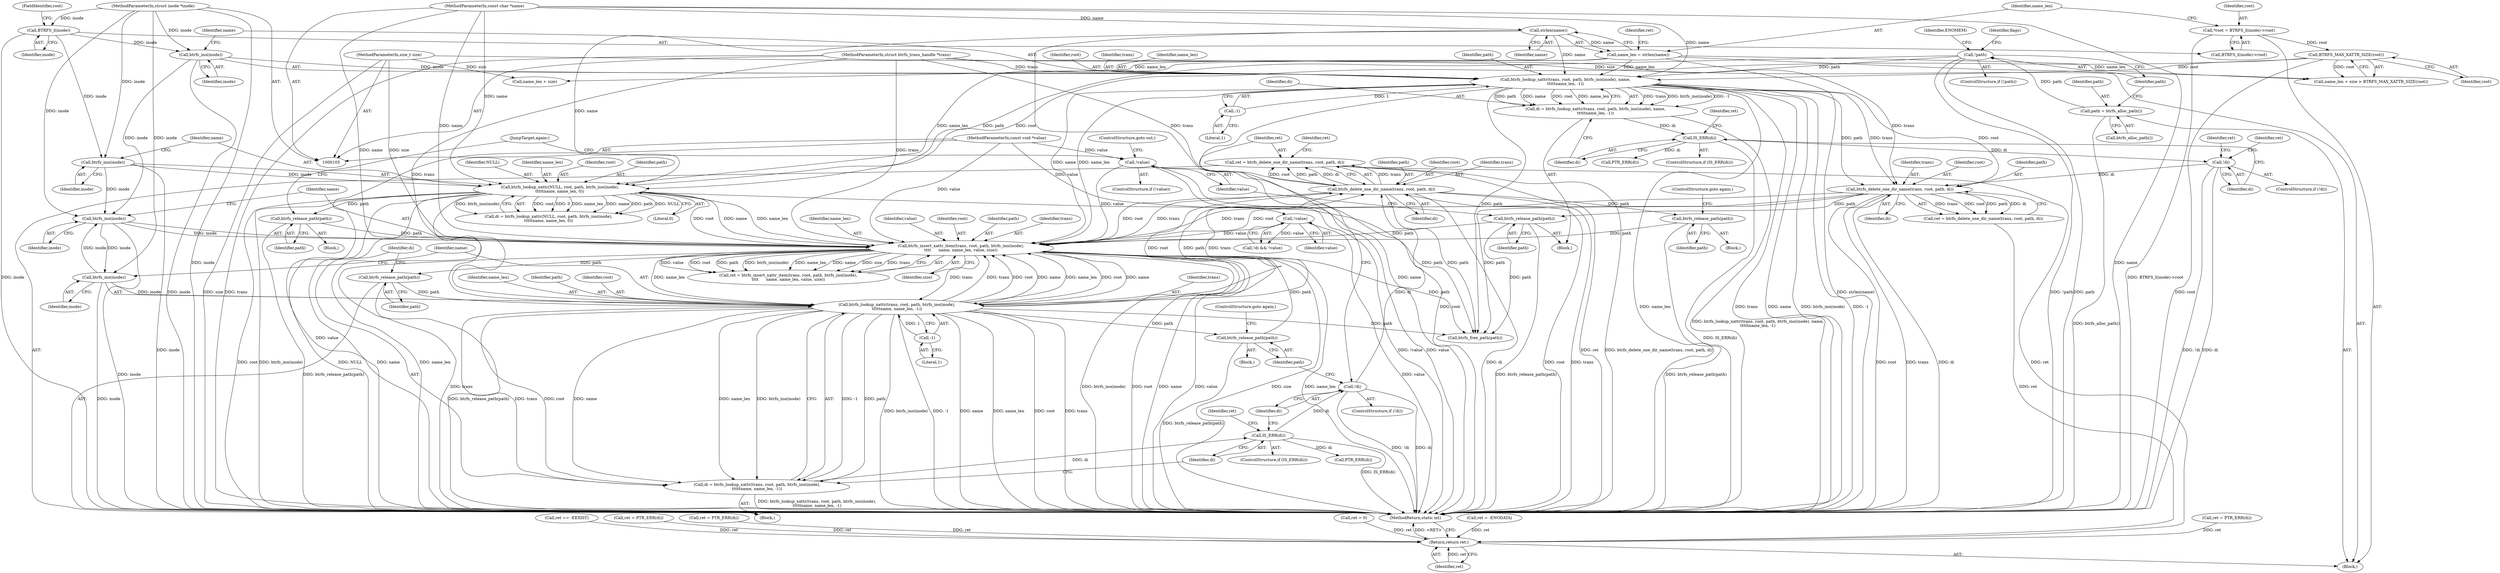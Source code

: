 digraph "1_linux_5f5bc6b1e2d5a6f827bc860ef2dc5b6f365d1339_1@API" {
"1000297" [label="(Call,ret = btrfs_delete_one_dir_name(trans, root, path, di))"];
"1000299" [label="(Call,btrfs_delete_one_dir_name(trans, root, path, di))"];
"1000270" [label="(Call,btrfs_lookup_xattr(trans, root, path, btrfs_ino(inode),\n\t\t\t\t\tname, name_len, -1))"];
"1000236" [label="(Call,btrfs_insert_xattr_item(trans, root, path, btrfs_ino(inode),\n\t\t\t\t      name, name_len, value, size))"];
"1000188" [label="(Call,btrfs_delete_one_dir_name(trans, root, path, di))"];
"1000157" [label="(Call,btrfs_lookup_xattr(trans, root, path, btrfs_ino(inode), name,\n\t\t\t\t\tname_len, -1))"];
"1000106" [label="(MethodParameterIn,struct btrfs_trans_handle *trans)"];
"1000136" [label="(Call,BTRFS_MAX_XATTR_SIZE(root))"];
"1000115" [label="(Call,*root = BTRFS_I(inode)->root)"];
"1000145" [label="(Call,!path)"];
"1000141" [label="(Call,path = btrfs_alloc_path())"];
"1000161" [label="(Call,btrfs_ino(inode))"];
"1000118" [label="(Call,BTRFS_I(inode))"];
"1000107" [label="(MethodParameterIn,struct inode *inode)"];
"1000125" [label="(Call,strlen(name))"];
"1000108" [label="(MethodParameterIn,const char *name)"];
"1000123" [label="(Call,name_len = strlen(name))"];
"1000165" [label="(Call,-1)"];
"1000178" [label="(Call,!di)"];
"1000168" [label="(Call,IS_ERR(di))"];
"1000155" [label="(Call,di = btrfs_lookup_xattr(trans, root, path, btrfs_ino(inode), name,\n\t\t\t\t\tname_len, -1))"];
"1000206" [label="(Call,btrfs_lookup_xattr(NULL, root, path, btrfs_ino(inode),\n\t\t\t\t\tname, name_len, 0))"];
"1000210" [label="(Call,btrfs_ino(inode))"];
"1000310" [label="(Call,btrfs_release_path(path))"];
"1000294" [label="(Call,btrfs_release_path(path))"];
"1000196" [label="(Call,btrfs_release_path(path))"];
"1000231" [label="(Call,btrfs_release_path(path))"];
"1000240" [label="(Call,btrfs_ino(inode))"];
"1000274" [label="(Call,btrfs_ino(inode))"];
"1000199" [label="(Call,!value)"];
"1000109" [label="(MethodParameterIn,const void *value)"];
"1000228" [label="(Call,!value)"];
"1000110" [label="(MethodParameterIn,size_t size)"];
"1000266" [label="(Call,btrfs_release_path(path))"];
"1000278" [label="(Call,-1)"];
"1000291" [label="(Call,!di)"];
"1000281" [label="(Call,IS_ERR(di))"];
"1000268" [label="(Call,di = btrfs_lookup_xattr(trans, root, path, btrfs_ino(inode),\n\t\t\t\t\tname, name_len, -1))"];
"1000316" [label="(Return,return ret;)"];
"1000177" [label="(ControlStructure,if (!di))"];
"1000241" [label="(Identifier,inode)"];
"1000243" [label="(Identifier,name_len)"];
"1000112" [label="(Block,)"];
"1000231" [label="(Call,btrfs_release_path(path))"];
"1000269" [label="(Identifier,di)"];
"1000229" [label="(Identifier,value)"];
"1000200" [label="(Identifier,value)"];
"1000284" [label="(Call,ret = PTR_ERR(di))"];
"1000152" [label="(Identifier,flags)"];
"1000314" [label="(Call,btrfs_free_path(path))"];
"1000256" [label="(Call,ret == -EEXIST)"];
"1000118" [label="(Call,BTRFS_I(inode))"];
"1000266" [label="(Call,btrfs_release_path(path))"];
"1000163" [label="(Identifier,name)"];
"1000207" [label="(Identifier,NULL)"];
"1000108" [label="(MethodParameterIn,const char *name)"];
"1000225" [label="(Call,!di && !value)"];
"1000133" [label="(Call,name_len + size)"];
"1000210" [label="(Call,btrfs_ino(inode))"];
"1000171" [label="(Call,ret = PTR_ERR(di))"];
"1000278" [label="(Call,-1)"];
"1000178" [label="(Call,!di)"];
"1000199" [label="(Call,!value)"];
"1000137" [label="(Identifier,root)"];
"1000129" [label="(Identifier,ret)"];
"1000149" [label="(Identifier,ENOMEM)"];
"1000212" [label="(Identifier,name)"];
"1000188" [label="(Call,btrfs_delete_one_dir_name(trans, root, path, di))"];
"1000123" [label="(Call,name_len = strlen(name))"];
"1000305" [label="(Identifier,ret)"];
"1000157" [label="(Call,btrfs_lookup_xattr(trans, root, path, btrfs_ino(inode), name,\n\t\t\t\t\tname_len, -1))"];
"1000228" [label="(Call,!value)"];
"1000161" [label="(Call,btrfs_ino(inode))"];
"1000132" [label="(Call,name_len + size > BTRFS_MAX_XATTR_SIZE(root))"];
"1000309" [label="(Block,)"];
"1000234" [label="(Call,ret = btrfs_insert_xattr_item(trans, root, path, btrfs_ino(inode),\n\t\t\t\t      name, name_len, value, size))"];
"1000317" [label="(Identifier,ret)"];
"1000124" [label="(Identifier,name_len)"];
"1000120" [label="(FieldIdentifier,root)"];
"1000271" [label="(Identifier,trans)"];
"1000316" [label="(Return,return ret;)"];
"1000311" [label="(Identifier,path)"];
"1000146" [label="(Identifier,path)"];
"1000292" [label="(Identifier,di)"];
"1000219" [label="(Call,ret = PTR_ERR(di))"];
"1000275" [label="(Identifier,inode)"];
"1000242" [label="(Identifier,name)"];
"1000310" [label="(Call,btrfs_release_path(path))"];
"1000280" [label="(ControlStructure,if (IS_ERR(di)))"];
"1000116" [label="(Identifier,root)"];
"1000245" [label="(Identifier,size)"];
"1000179" [label="(Identifier,di)"];
"1000144" [label="(ControlStructure,if (!path))"];
"1000125" [label="(Call,strlen(name))"];
"1000303" [label="(Identifier,di)"];
"1000173" [label="(Call,PTR_ERR(di))"];
"1000128" [label="(Call,ret = 0)"];
"1000107" [label="(MethodParameterIn,struct inode *inode)"];
"1000203" [label="(Block,)"];
"1000244" [label="(Identifier,value)"];
"1000190" [label="(Identifier,root)"];
"1000162" [label="(Identifier,inode)"];
"1000302" [label="(Identifier,path)"];
"1000143" [label="(Call,btrfs_alloc_path())"];
"1000285" [label="(Identifier,ret)"];
"1000291" [label="(Call,!di)"];
"1000238" [label="(Identifier,root)"];
"1000277" [label="(Identifier,name_len)"];
"1000117" [label="(Call,BTRFS_I(inode)->root)"];
"1000141" [label="(Call,path = btrfs_alloc_path())"];
"1000172" [label="(Identifier,ret)"];
"1000268" [label="(Call,di = btrfs_lookup_xattr(trans, root, path, btrfs_ino(inode),\n\t\t\t\t\tname, name_len, -1))"];
"1000191" [label="(Identifier,path)"];
"1000301" [label="(Identifier,root)"];
"1000106" [label="(MethodParameterIn,struct btrfs_trans_handle *trans)"];
"1000260" [label="(Block,)"];
"1000273" [label="(Identifier,path)"];
"1000232" [label="(Identifier,path)"];
"1000318" [label="(MethodReturn,static int)"];
"1000126" [label="(Identifier,name)"];
"1000270" [label="(Call,btrfs_lookup_xattr(trans, root, path, btrfs_ino(inode),\n\t\t\t\t\tname, name_len, -1))"];
"1000233" [label="(JumpTarget,again:)"];
"1000192" [label="(Identifier,di)"];
"1000213" [label="(Identifier,name_len)"];
"1000158" [label="(Identifier,trans)"];
"1000198" [label="(ControlStructure,if (!value))"];
"1000208" [label="(Identifier,root)"];
"1000154" [label="(Block,)"];
"1000186" [label="(Call,ret = btrfs_delete_one_dir_name(trans, root, path, di))"];
"1000109" [label="(MethodParameterIn,const void *value)"];
"1000110" [label="(MethodParameterIn,size_t size)"];
"1000267" [label="(Identifier,path)"];
"1000167" [label="(ControlStructure,if (IS_ERR(di)))"];
"1000295" [label="(Identifier,path)"];
"1000155" [label="(Call,di = btrfs_lookup_xattr(trans, root, path, btrfs_ino(inode), name,\n\t\t\t\t\tname_len, -1))"];
"1000204" [label="(Call,di = btrfs_lookup_xattr(NULL, root, path, btrfs_ino(inode),\n\t\t\t\t\tname, name_len, 0))"];
"1000201" [label="(ControlStructure,goto out;)"];
"1000239" [label="(Identifier,path)"];
"1000189" [label="(Identifier,trans)"];
"1000168" [label="(Call,IS_ERR(di))"];
"1000297" [label="(Call,ret = btrfs_delete_one_dir_name(trans, root, path, di))"];
"1000182" [label="(Identifier,ret)"];
"1000298" [label="(Identifier,ret)"];
"1000272" [label="(Identifier,root)"];
"1000290" [label="(ControlStructure,if (!di))"];
"1000300" [label="(Identifier,trans)"];
"1000165" [label="(Call,-1)"];
"1000197" [label="(Identifier,path)"];
"1000281" [label="(Call,IS_ERR(di))"];
"1000276" [label="(Identifier,name)"];
"1000164" [label="(Identifier,name_len)"];
"1000299" [label="(Call,btrfs_delete_one_dir_name(trans, root, path, di))"];
"1000237" [label="(Identifier,trans)"];
"1000169" [label="(Identifier,di)"];
"1000296" [label="(ControlStructure,goto again;)"];
"1000274" [label="(Call,btrfs_ino(inode))"];
"1000166" [label="(Literal,1)"];
"1000214" [label="(Literal,0)"];
"1000293" [label="(Block,)"];
"1000206" [label="(Call,btrfs_lookup_xattr(NULL, root, path, btrfs_ino(inode),\n\t\t\t\t\tname, name_len, 0))"];
"1000160" [label="(Identifier,path)"];
"1000187" [label="(Identifier,ret)"];
"1000286" [label="(Call,PTR_ERR(di))"];
"1000279" [label="(Literal,1)"];
"1000294" [label="(Call,btrfs_release_path(path))"];
"1000209" [label="(Identifier,path)"];
"1000181" [label="(Call,ret = -ENODATA)"];
"1000136" [label="(Call,BTRFS_MAX_XATTR_SIZE(root))"];
"1000236" [label="(Call,btrfs_insert_xattr_item(trans, root, path, btrfs_ino(inode),\n\t\t\t\t      name, name_len, value, size))"];
"1000115" [label="(Call,*root = BTRFS_I(inode)->root)"];
"1000240" [label="(Call,btrfs_ino(inode))"];
"1000312" [label="(ControlStructure,goto again;)"];
"1000142" [label="(Identifier,path)"];
"1000282" [label="(Identifier,di)"];
"1000156" [label="(Identifier,di)"];
"1000196" [label="(Call,btrfs_release_path(path))"];
"1000159" [label="(Identifier,root)"];
"1000119" [label="(Identifier,inode)"];
"1000211" [label="(Identifier,inode)"];
"1000145" [label="(Call,!path)"];
"1000297" -> "1000260"  [label="AST: "];
"1000297" -> "1000299"  [label="CFG: "];
"1000298" -> "1000297"  [label="AST: "];
"1000299" -> "1000297"  [label="AST: "];
"1000305" -> "1000297"  [label="CFG: "];
"1000297" -> "1000318"  [label="DDG: ret"];
"1000297" -> "1000318"  [label="DDG: btrfs_delete_one_dir_name(trans, root, path, di)"];
"1000299" -> "1000297"  [label="DDG: trans"];
"1000299" -> "1000297"  [label="DDG: root"];
"1000299" -> "1000297"  [label="DDG: path"];
"1000299" -> "1000297"  [label="DDG: di"];
"1000297" -> "1000316"  [label="DDG: ret"];
"1000299" -> "1000303"  [label="CFG: "];
"1000300" -> "1000299"  [label="AST: "];
"1000301" -> "1000299"  [label="AST: "];
"1000302" -> "1000299"  [label="AST: "];
"1000303" -> "1000299"  [label="AST: "];
"1000299" -> "1000318"  [label="DDG: di"];
"1000299" -> "1000318"  [label="DDG: root"];
"1000299" -> "1000318"  [label="DDG: trans"];
"1000299" -> "1000236"  [label="DDG: trans"];
"1000299" -> "1000236"  [label="DDG: root"];
"1000270" -> "1000299"  [label="DDG: trans"];
"1000270" -> "1000299"  [label="DDG: root"];
"1000270" -> "1000299"  [label="DDG: path"];
"1000106" -> "1000299"  [label="DDG: trans"];
"1000291" -> "1000299"  [label="DDG: di"];
"1000299" -> "1000310"  [label="DDG: path"];
"1000299" -> "1000314"  [label="DDG: path"];
"1000270" -> "1000268"  [label="AST: "];
"1000270" -> "1000278"  [label="CFG: "];
"1000271" -> "1000270"  [label="AST: "];
"1000272" -> "1000270"  [label="AST: "];
"1000273" -> "1000270"  [label="AST: "];
"1000274" -> "1000270"  [label="AST: "];
"1000276" -> "1000270"  [label="AST: "];
"1000277" -> "1000270"  [label="AST: "];
"1000278" -> "1000270"  [label="AST: "];
"1000268" -> "1000270"  [label="CFG: "];
"1000270" -> "1000318"  [label="DDG: btrfs_ino(inode)"];
"1000270" -> "1000318"  [label="DDG: -1"];
"1000270" -> "1000318"  [label="DDG: name"];
"1000270" -> "1000318"  [label="DDG: name_len"];
"1000270" -> "1000318"  [label="DDG: root"];
"1000270" -> "1000318"  [label="DDG: trans"];
"1000270" -> "1000236"  [label="DDG: trans"];
"1000270" -> "1000236"  [label="DDG: root"];
"1000270" -> "1000236"  [label="DDG: name"];
"1000270" -> "1000236"  [label="DDG: name_len"];
"1000270" -> "1000268"  [label="DDG: -1"];
"1000270" -> "1000268"  [label="DDG: path"];
"1000270" -> "1000268"  [label="DDG: trans"];
"1000270" -> "1000268"  [label="DDG: root"];
"1000270" -> "1000268"  [label="DDG: name"];
"1000270" -> "1000268"  [label="DDG: name_len"];
"1000270" -> "1000268"  [label="DDG: btrfs_ino(inode)"];
"1000236" -> "1000270"  [label="DDG: trans"];
"1000236" -> "1000270"  [label="DDG: root"];
"1000236" -> "1000270"  [label="DDG: name"];
"1000236" -> "1000270"  [label="DDG: name_len"];
"1000106" -> "1000270"  [label="DDG: trans"];
"1000266" -> "1000270"  [label="DDG: path"];
"1000274" -> "1000270"  [label="DDG: inode"];
"1000108" -> "1000270"  [label="DDG: name"];
"1000278" -> "1000270"  [label="DDG: 1"];
"1000270" -> "1000294"  [label="DDG: path"];
"1000270" -> "1000314"  [label="DDG: path"];
"1000236" -> "1000234"  [label="AST: "];
"1000236" -> "1000245"  [label="CFG: "];
"1000237" -> "1000236"  [label="AST: "];
"1000238" -> "1000236"  [label="AST: "];
"1000239" -> "1000236"  [label="AST: "];
"1000240" -> "1000236"  [label="AST: "];
"1000242" -> "1000236"  [label="AST: "];
"1000243" -> "1000236"  [label="AST: "];
"1000244" -> "1000236"  [label="AST: "];
"1000245" -> "1000236"  [label="AST: "];
"1000234" -> "1000236"  [label="CFG: "];
"1000236" -> "1000318"  [label="DDG: trans"];
"1000236" -> "1000318"  [label="DDG: btrfs_ino(inode)"];
"1000236" -> "1000318"  [label="DDG: root"];
"1000236" -> "1000318"  [label="DDG: name"];
"1000236" -> "1000318"  [label="DDG: value"];
"1000236" -> "1000318"  [label="DDG: size"];
"1000236" -> "1000318"  [label="DDG: name_len"];
"1000236" -> "1000234"  [label="DDG: value"];
"1000236" -> "1000234"  [label="DDG: root"];
"1000236" -> "1000234"  [label="DDG: path"];
"1000236" -> "1000234"  [label="DDG: btrfs_ino(inode)"];
"1000236" -> "1000234"  [label="DDG: name_len"];
"1000236" -> "1000234"  [label="DDG: name"];
"1000236" -> "1000234"  [label="DDG: size"];
"1000236" -> "1000234"  [label="DDG: trans"];
"1000188" -> "1000236"  [label="DDG: trans"];
"1000188" -> "1000236"  [label="DDG: root"];
"1000106" -> "1000236"  [label="DDG: trans"];
"1000206" -> "1000236"  [label="DDG: root"];
"1000206" -> "1000236"  [label="DDG: name"];
"1000206" -> "1000236"  [label="DDG: name_len"];
"1000310" -> "1000236"  [label="DDG: path"];
"1000294" -> "1000236"  [label="DDG: path"];
"1000196" -> "1000236"  [label="DDG: path"];
"1000231" -> "1000236"  [label="DDG: path"];
"1000240" -> "1000236"  [label="DDG: inode"];
"1000157" -> "1000236"  [label="DDG: name"];
"1000157" -> "1000236"  [label="DDG: name_len"];
"1000108" -> "1000236"  [label="DDG: name"];
"1000199" -> "1000236"  [label="DDG: value"];
"1000228" -> "1000236"  [label="DDG: value"];
"1000109" -> "1000236"  [label="DDG: value"];
"1000110" -> "1000236"  [label="DDG: size"];
"1000236" -> "1000266"  [label="DDG: path"];
"1000236" -> "1000314"  [label="DDG: path"];
"1000188" -> "1000186"  [label="AST: "];
"1000188" -> "1000192"  [label="CFG: "];
"1000189" -> "1000188"  [label="AST: "];
"1000190" -> "1000188"  [label="AST: "];
"1000191" -> "1000188"  [label="AST: "];
"1000192" -> "1000188"  [label="AST: "];
"1000186" -> "1000188"  [label="CFG: "];
"1000188" -> "1000318"  [label="DDG: root"];
"1000188" -> "1000318"  [label="DDG: trans"];
"1000188" -> "1000318"  [label="DDG: di"];
"1000188" -> "1000186"  [label="DDG: trans"];
"1000188" -> "1000186"  [label="DDG: root"];
"1000188" -> "1000186"  [label="DDG: path"];
"1000188" -> "1000186"  [label="DDG: di"];
"1000157" -> "1000188"  [label="DDG: trans"];
"1000157" -> "1000188"  [label="DDG: root"];
"1000157" -> "1000188"  [label="DDG: path"];
"1000106" -> "1000188"  [label="DDG: trans"];
"1000178" -> "1000188"  [label="DDG: di"];
"1000188" -> "1000196"  [label="DDG: path"];
"1000188" -> "1000314"  [label="DDG: path"];
"1000157" -> "1000155"  [label="AST: "];
"1000157" -> "1000165"  [label="CFG: "];
"1000158" -> "1000157"  [label="AST: "];
"1000159" -> "1000157"  [label="AST: "];
"1000160" -> "1000157"  [label="AST: "];
"1000161" -> "1000157"  [label="AST: "];
"1000163" -> "1000157"  [label="AST: "];
"1000164" -> "1000157"  [label="AST: "];
"1000165" -> "1000157"  [label="AST: "];
"1000155" -> "1000157"  [label="CFG: "];
"1000157" -> "1000318"  [label="DDG: root"];
"1000157" -> "1000318"  [label="DDG: name_len"];
"1000157" -> "1000318"  [label="DDG: trans"];
"1000157" -> "1000318"  [label="DDG: name"];
"1000157" -> "1000318"  [label="DDG: btrfs_ino(inode)"];
"1000157" -> "1000318"  [label="DDG: -1"];
"1000157" -> "1000155"  [label="DDG: trans"];
"1000157" -> "1000155"  [label="DDG: btrfs_ino(inode)"];
"1000157" -> "1000155"  [label="DDG: -1"];
"1000157" -> "1000155"  [label="DDG: path"];
"1000157" -> "1000155"  [label="DDG: name"];
"1000157" -> "1000155"  [label="DDG: root"];
"1000157" -> "1000155"  [label="DDG: name_len"];
"1000106" -> "1000157"  [label="DDG: trans"];
"1000136" -> "1000157"  [label="DDG: root"];
"1000145" -> "1000157"  [label="DDG: path"];
"1000161" -> "1000157"  [label="DDG: inode"];
"1000125" -> "1000157"  [label="DDG: name"];
"1000108" -> "1000157"  [label="DDG: name"];
"1000123" -> "1000157"  [label="DDG: name_len"];
"1000165" -> "1000157"  [label="DDG: 1"];
"1000157" -> "1000314"  [label="DDG: path"];
"1000106" -> "1000105"  [label="AST: "];
"1000106" -> "1000318"  [label="DDG: trans"];
"1000136" -> "1000132"  [label="AST: "];
"1000136" -> "1000137"  [label="CFG: "];
"1000137" -> "1000136"  [label="AST: "];
"1000132" -> "1000136"  [label="CFG: "];
"1000136" -> "1000318"  [label="DDG: root"];
"1000136" -> "1000132"  [label="DDG: root"];
"1000115" -> "1000136"  [label="DDG: root"];
"1000136" -> "1000206"  [label="DDG: root"];
"1000115" -> "1000112"  [label="AST: "];
"1000115" -> "1000117"  [label="CFG: "];
"1000116" -> "1000115"  [label="AST: "];
"1000117" -> "1000115"  [label="AST: "];
"1000124" -> "1000115"  [label="CFG: "];
"1000115" -> "1000318"  [label="DDG: BTRFS_I(inode)->root"];
"1000145" -> "1000144"  [label="AST: "];
"1000145" -> "1000146"  [label="CFG: "];
"1000146" -> "1000145"  [label="AST: "];
"1000149" -> "1000145"  [label="CFG: "];
"1000152" -> "1000145"  [label="CFG: "];
"1000145" -> "1000318"  [label="DDG: !path"];
"1000145" -> "1000318"  [label="DDG: path"];
"1000141" -> "1000145"  [label="DDG: path"];
"1000145" -> "1000206"  [label="DDG: path"];
"1000141" -> "1000112"  [label="AST: "];
"1000141" -> "1000143"  [label="CFG: "];
"1000142" -> "1000141"  [label="AST: "];
"1000143" -> "1000141"  [label="AST: "];
"1000146" -> "1000141"  [label="CFG: "];
"1000141" -> "1000318"  [label="DDG: btrfs_alloc_path()"];
"1000161" -> "1000162"  [label="CFG: "];
"1000162" -> "1000161"  [label="AST: "];
"1000163" -> "1000161"  [label="CFG: "];
"1000161" -> "1000318"  [label="DDG: inode"];
"1000118" -> "1000161"  [label="DDG: inode"];
"1000107" -> "1000161"  [label="DDG: inode"];
"1000161" -> "1000240"  [label="DDG: inode"];
"1000118" -> "1000117"  [label="AST: "];
"1000118" -> "1000119"  [label="CFG: "];
"1000119" -> "1000118"  [label="AST: "];
"1000120" -> "1000118"  [label="CFG: "];
"1000118" -> "1000318"  [label="DDG: inode"];
"1000107" -> "1000118"  [label="DDG: inode"];
"1000118" -> "1000210"  [label="DDG: inode"];
"1000107" -> "1000105"  [label="AST: "];
"1000107" -> "1000318"  [label="DDG: inode"];
"1000107" -> "1000210"  [label="DDG: inode"];
"1000107" -> "1000240"  [label="DDG: inode"];
"1000107" -> "1000274"  [label="DDG: inode"];
"1000125" -> "1000123"  [label="AST: "];
"1000125" -> "1000126"  [label="CFG: "];
"1000126" -> "1000125"  [label="AST: "];
"1000123" -> "1000125"  [label="CFG: "];
"1000125" -> "1000318"  [label="DDG: name"];
"1000125" -> "1000123"  [label="DDG: name"];
"1000108" -> "1000125"  [label="DDG: name"];
"1000125" -> "1000206"  [label="DDG: name"];
"1000108" -> "1000105"  [label="AST: "];
"1000108" -> "1000318"  [label="DDG: name"];
"1000108" -> "1000206"  [label="DDG: name"];
"1000123" -> "1000112"  [label="AST: "];
"1000124" -> "1000123"  [label="AST: "];
"1000129" -> "1000123"  [label="CFG: "];
"1000123" -> "1000318"  [label="DDG: strlen(name)"];
"1000123" -> "1000132"  [label="DDG: name_len"];
"1000123" -> "1000133"  [label="DDG: name_len"];
"1000123" -> "1000206"  [label="DDG: name_len"];
"1000165" -> "1000166"  [label="CFG: "];
"1000166" -> "1000165"  [label="AST: "];
"1000178" -> "1000177"  [label="AST: "];
"1000178" -> "1000179"  [label="CFG: "];
"1000179" -> "1000178"  [label="AST: "];
"1000182" -> "1000178"  [label="CFG: "];
"1000187" -> "1000178"  [label="CFG: "];
"1000178" -> "1000318"  [label="DDG: !di"];
"1000178" -> "1000318"  [label="DDG: di"];
"1000168" -> "1000178"  [label="DDG: di"];
"1000168" -> "1000167"  [label="AST: "];
"1000168" -> "1000169"  [label="CFG: "];
"1000169" -> "1000168"  [label="AST: "];
"1000172" -> "1000168"  [label="CFG: "];
"1000179" -> "1000168"  [label="CFG: "];
"1000168" -> "1000318"  [label="DDG: IS_ERR(di)"];
"1000155" -> "1000168"  [label="DDG: di"];
"1000168" -> "1000173"  [label="DDG: di"];
"1000155" -> "1000154"  [label="AST: "];
"1000156" -> "1000155"  [label="AST: "];
"1000169" -> "1000155"  [label="CFG: "];
"1000155" -> "1000318"  [label="DDG: btrfs_lookup_xattr(trans, root, path, btrfs_ino(inode), name,\n\t\t\t\t\tname_len, -1)"];
"1000206" -> "1000204"  [label="AST: "];
"1000206" -> "1000214"  [label="CFG: "];
"1000207" -> "1000206"  [label="AST: "];
"1000208" -> "1000206"  [label="AST: "];
"1000209" -> "1000206"  [label="AST: "];
"1000210" -> "1000206"  [label="AST: "];
"1000212" -> "1000206"  [label="AST: "];
"1000213" -> "1000206"  [label="AST: "];
"1000214" -> "1000206"  [label="AST: "];
"1000204" -> "1000206"  [label="CFG: "];
"1000206" -> "1000318"  [label="DDG: btrfs_ino(inode)"];
"1000206" -> "1000318"  [label="DDG: root"];
"1000206" -> "1000318"  [label="DDG: NULL"];
"1000206" -> "1000318"  [label="DDG: name"];
"1000206" -> "1000318"  [label="DDG: name_len"];
"1000206" -> "1000204"  [label="DDG: root"];
"1000206" -> "1000204"  [label="DDG: 0"];
"1000206" -> "1000204"  [label="DDG: name_len"];
"1000206" -> "1000204"  [label="DDG: name"];
"1000206" -> "1000204"  [label="DDG: path"];
"1000206" -> "1000204"  [label="DDG: NULL"];
"1000206" -> "1000204"  [label="DDG: btrfs_ino(inode)"];
"1000210" -> "1000206"  [label="DDG: inode"];
"1000206" -> "1000231"  [label="DDG: path"];
"1000206" -> "1000314"  [label="DDG: path"];
"1000210" -> "1000211"  [label="CFG: "];
"1000211" -> "1000210"  [label="AST: "];
"1000212" -> "1000210"  [label="CFG: "];
"1000210" -> "1000318"  [label="DDG: inode"];
"1000210" -> "1000240"  [label="DDG: inode"];
"1000310" -> "1000309"  [label="AST: "];
"1000310" -> "1000311"  [label="CFG: "];
"1000311" -> "1000310"  [label="AST: "];
"1000312" -> "1000310"  [label="CFG: "];
"1000310" -> "1000318"  [label="DDG: btrfs_release_path(path)"];
"1000294" -> "1000293"  [label="AST: "];
"1000294" -> "1000295"  [label="CFG: "];
"1000295" -> "1000294"  [label="AST: "];
"1000296" -> "1000294"  [label="CFG: "];
"1000294" -> "1000318"  [label="DDG: btrfs_release_path(path)"];
"1000196" -> "1000154"  [label="AST: "];
"1000196" -> "1000197"  [label="CFG: "];
"1000197" -> "1000196"  [label="AST: "];
"1000200" -> "1000196"  [label="CFG: "];
"1000196" -> "1000318"  [label="DDG: btrfs_release_path(path)"];
"1000196" -> "1000314"  [label="DDG: path"];
"1000231" -> "1000203"  [label="AST: "];
"1000231" -> "1000232"  [label="CFG: "];
"1000232" -> "1000231"  [label="AST: "];
"1000233" -> "1000231"  [label="CFG: "];
"1000231" -> "1000318"  [label="DDG: btrfs_release_path(path)"];
"1000240" -> "1000241"  [label="CFG: "];
"1000241" -> "1000240"  [label="AST: "];
"1000242" -> "1000240"  [label="CFG: "];
"1000240" -> "1000318"  [label="DDG: inode"];
"1000274" -> "1000240"  [label="DDG: inode"];
"1000240" -> "1000274"  [label="DDG: inode"];
"1000274" -> "1000275"  [label="CFG: "];
"1000275" -> "1000274"  [label="AST: "];
"1000276" -> "1000274"  [label="CFG: "];
"1000274" -> "1000318"  [label="DDG: inode"];
"1000199" -> "1000198"  [label="AST: "];
"1000199" -> "1000200"  [label="CFG: "];
"1000200" -> "1000199"  [label="AST: "];
"1000201" -> "1000199"  [label="CFG: "];
"1000233" -> "1000199"  [label="CFG: "];
"1000199" -> "1000318"  [label="DDG: !value"];
"1000199" -> "1000318"  [label="DDG: value"];
"1000109" -> "1000199"  [label="DDG: value"];
"1000109" -> "1000105"  [label="AST: "];
"1000109" -> "1000318"  [label="DDG: value"];
"1000109" -> "1000228"  [label="DDG: value"];
"1000228" -> "1000225"  [label="AST: "];
"1000228" -> "1000229"  [label="CFG: "];
"1000229" -> "1000228"  [label="AST: "];
"1000225" -> "1000228"  [label="CFG: "];
"1000228" -> "1000318"  [label="DDG: value"];
"1000228" -> "1000225"  [label="DDG: value"];
"1000110" -> "1000105"  [label="AST: "];
"1000110" -> "1000318"  [label="DDG: size"];
"1000110" -> "1000132"  [label="DDG: size"];
"1000110" -> "1000133"  [label="DDG: size"];
"1000266" -> "1000260"  [label="AST: "];
"1000266" -> "1000267"  [label="CFG: "];
"1000267" -> "1000266"  [label="AST: "];
"1000269" -> "1000266"  [label="CFG: "];
"1000266" -> "1000318"  [label="DDG: btrfs_release_path(path)"];
"1000278" -> "1000279"  [label="CFG: "];
"1000279" -> "1000278"  [label="AST: "];
"1000291" -> "1000290"  [label="AST: "];
"1000291" -> "1000292"  [label="CFG: "];
"1000292" -> "1000291"  [label="AST: "];
"1000295" -> "1000291"  [label="CFG: "];
"1000298" -> "1000291"  [label="CFG: "];
"1000291" -> "1000318"  [label="DDG: !di"];
"1000291" -> "1000318"  [label="DDG: di"];
"1000281" -> "1000291"  [label="DDG: di"];
"1000281" -> "1000280"  [label="AST: "];
"1000281" -> "1000282"  [label="CFG: "];
"1000282" -> "1000281"  [label="AST: "];
"1000285" -> "1000281"  [label="CFG: "];
"1000292" -> "1000281"  [label="CFG: "];
"1000281" -> "1000318"  [label="DDG: IS_ERR(di)"];
"1000268" -> "1000281"  [label="DDG: di"];
"1000281" -> "1000286"  [label="DDG: di"];
"1000268" -> "1000260"  [label="AST: "];
"1000269" -> "1000268"  [label="AST: "];
"1000282" -> "1000268"  [label="CFG: "];
"1000268" -> "1000318"  [label="DDG: btrfs_lookup_xattr(trans, root, path, btrfs_ino(inode),\n\t\t\t\t\tname, name_len, -1)"];
"1000316" -> "1000112"  [label="AST: "];
"1000316" -> "1000317"  [label="CFG: "];
"1000317" -> "1000316"  [label="AST: "];
"1000318" -> "1000316"  [label="CFG: "];
"1000316" -> "1000318"  [label="DDG: <RET>"];
"1000317" -> "1000316"  [label="DDG: ret"];
"1000181" -> "1000316"  [label="DDG: ret"];
"1000284" -> "1000316"  [label="DDG: ret"];
"1000128" -> "1000316"  [label="DDG: ret"];
"1000219" -> "1000316"  [label="DDG: ret"];
"1000256" -> "1000316"  [label="DDG: ret"];
"1000171" -> "1000316"  [label="DDG: ret"];
"1000186" -> "1000316"  [label="DDG: ret"];
}
